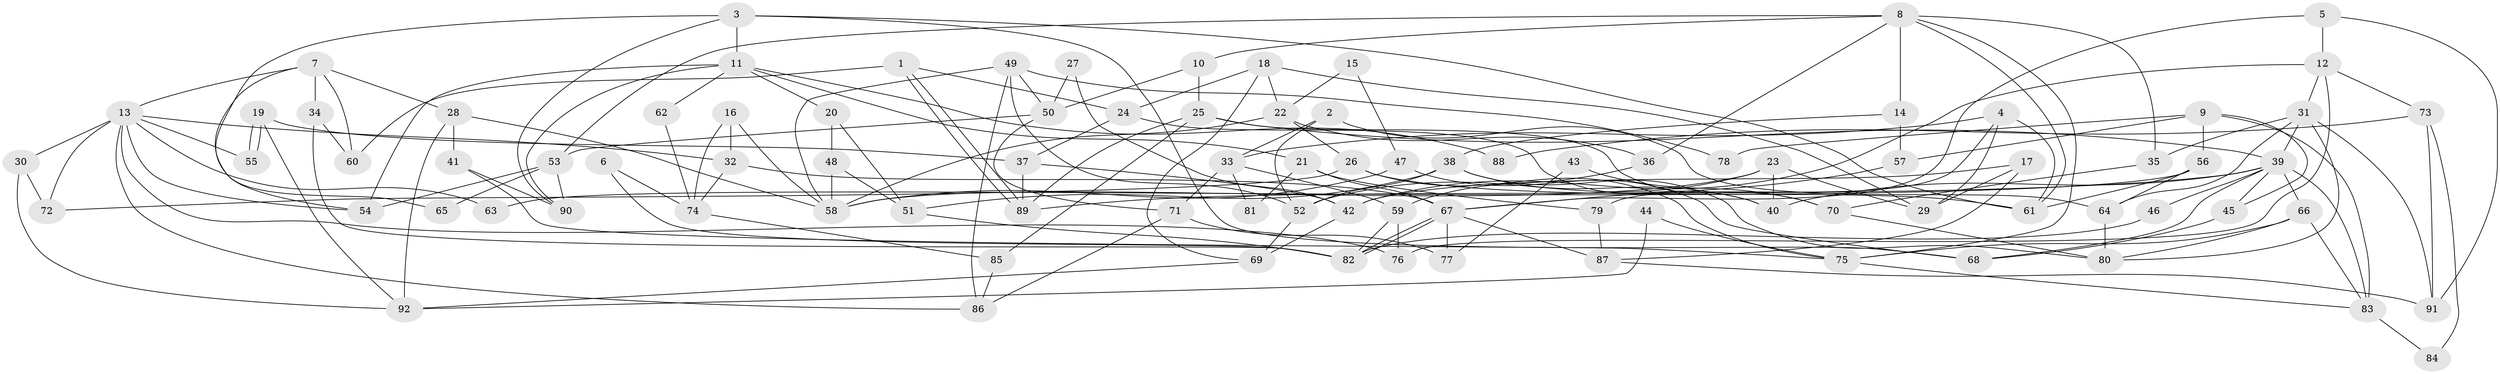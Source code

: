 // Generated by graph-tools (version 1.1) at 2025/02/03/09/25 03:02:11]
// undirected, 92 vertices, 184 edges
graph export_dot {
graph [start="1"]
  node [color=gray90,style=filled];
  1;
  2;
  3;
  4;
  5;
  6;
  7;
  8;
  9;
  10;
  11;
  12;
  13;
  14;
  15;
  16;
  17;
  18;
  19;
  20;
  21;
  22;
  23;
  24;
  25;
  26;
  27;
  28;
  29;
  30;
  31;
  32;
  33;
  34;
  35;
  36;
  37;
  38;
  39;
  40;
  41;
  42;
  43;
  44;
  45;
  46;
  47;
  48;
  49;
  50;
  51;
  52;
  53;
  54;
  55;
  56;
  57;
  58;
  59;
  60;
  61;
  62;
  63;
  64;
  65;
  66;
  67;
  68;
  69;
  70;
  71;
  72;
  73;
  74;
  75;
  76;
  77;
  78;
  79;
  80;
  81;
  82;
  83;
  84;
  85;
  86;
  87;
  88;
  89;
  90;
  91;
  92;
  1 -- 89;
  1 -- 89;
  1 -- 60;
  1 -- 24;
  2 -- 33;
  2 -- 64;
  2 -- 52;
  3 -- 68;
  3 -- 90;
  3 -- 11;
  3 -- 61;
  3 -- 65;
  4 -- 61;
  4 -- 79;
  4 -- 29;
  4 -- 33;
  5 -- 12;
  5 -- 91;
  5 -- 67;
  6 -- 82;
  6 -- 74;
  7 -- 13;
  7 -- 28;
  7 -- 34;
  7 -- 54;
  7 -- 60;
  8 -- 35;
  8 -- 53;
  8 -- 10;
  8 -- 14;
  8 -- 36;
  8 -- 61;
  8 -- 75;
  9 -- 83;
  9 -- 57;
  9 -- 45;
  9 -- 56;
  9 -- 78;
  10 -- 50;
  10 -- 25;
  11 -- 54;
  11 -- 20;
  11 -- 21;
  11 -- 62;
  11 -- 88;
  11 -- 90;
  12 -- 31;
  12 -- 42;
  12 -- 73;
  12 -- 76;
  13 -- 54;
  13 -- 86;
  13 -- 30;
  13 -- 32;
  13 -- 55;
  13 -- 63;
  13 -- 72;
  13 -- 76;
  14 -- 38;
  14 -- 57;
  15 -- 22;
  15 -- 47;
  16 -- 32;
  16 -- 58;
  16 -- 74;
  17 -- 42;
  17 -- 29;
  17 -- 87;
  18 -- 29;
  18 -- 24;
  18 -- 22;
  18 -- 69;
  19 -- 55;
  19 -- 55;
  19 -- 37;
  19 -- 92;
  20 -- 48;
  20 -- 51;
  21 -- 67;
  21 -- 79;
  21 -- 81;
  22 -- 26;
  22 -- 36;
  22 -- 58;
  23 -- 40;
  23 -- 52;
  23 -- 29;
  23 -- 58;
  24 -- 40;
  24 -- 37;
  25 -- 89;
  25 -- 39;
  25 -- 70;
  25 -- 85;
  26 -- 61;
  26 -- 75;
  26 -- 72;
  27 -- 50;
  27 -- 42;
  28 -- 58;
  28 -- 92;
  28 -- 41;
  30 -- 72;
  30 -- 92;
  31 -- 64;
  31 -- 80;
  31 -- 35;
  31 -- 39;
  31 -- 91;
  32 -- 67;
  32 -- 74;
  33 -- 59;
  33 -- 71;
  33 -- 81;
  34 -- 82;
  34 -- 60;
  35 -- 70;
  36 -- 59;
  37 -- 89;
  37 -- 42;
  38 -- 52;
  38 -- 51;
  38 -- 40;
  38 -- 80;
  39 -- 40;
  39 -- 45;
  39 -- 46;
  39 -- 66;
  39 -- 68;
  39 -- 83;
  39 -- 89;
  41 -- 75;
  41 -- 90;
  42 -- 69;
  43 -- 77;
  43 -- 70;
  44 -- 75;
  44 -- 92;
  45 -- 68;
  46 -- 82;
  47 -- 68;
  47 -- 58;
  48 -- 58;
  48 -- 51;
  49 -- 52;
  49 -- 58;
  49 -- 50;
  49 -- 78;
  49 -- 86;
  50 -- 71;
  50 -- 53;
  51 -- 82;
  52 -- 69;
  53 -- 90;
  53 -- 54;
  53 -- 65;
  56 -- 61;
  56 -- 63;
  56 -- 64;
  57 -- 67;
  59 -- 76;
  59 -- 82;
  62 -- 74;
  64 -- 80;
  66 -- 75;
  66 -- 80;
  66 -- 83;
  67 -- 82;
  67 -- 82;
  67 -- 77;
  67 -- 87;
  69 -- 92;
  70 -- 80;
  71 -- 86;
  71 -- 77;
  73 -- 91;
  73 -- 84;
  73 -- 88;
  74 -- 85;
  75 -- 83;
  79 -- 87;
  83 -- 84;
  85 -- 86;
  87 -- 91;
}
